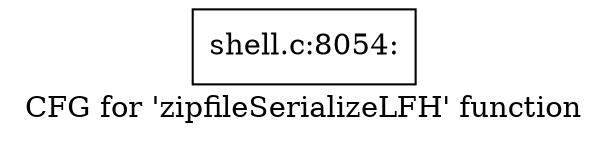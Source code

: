 digraph "CFG for 'zipfileSerializeLFH' function" {
	label="CFG for 'zipfileSerializeLFH' function";

	Node0x560276b72750 [shape=record,label="{shell.c:8054:}"];
}
